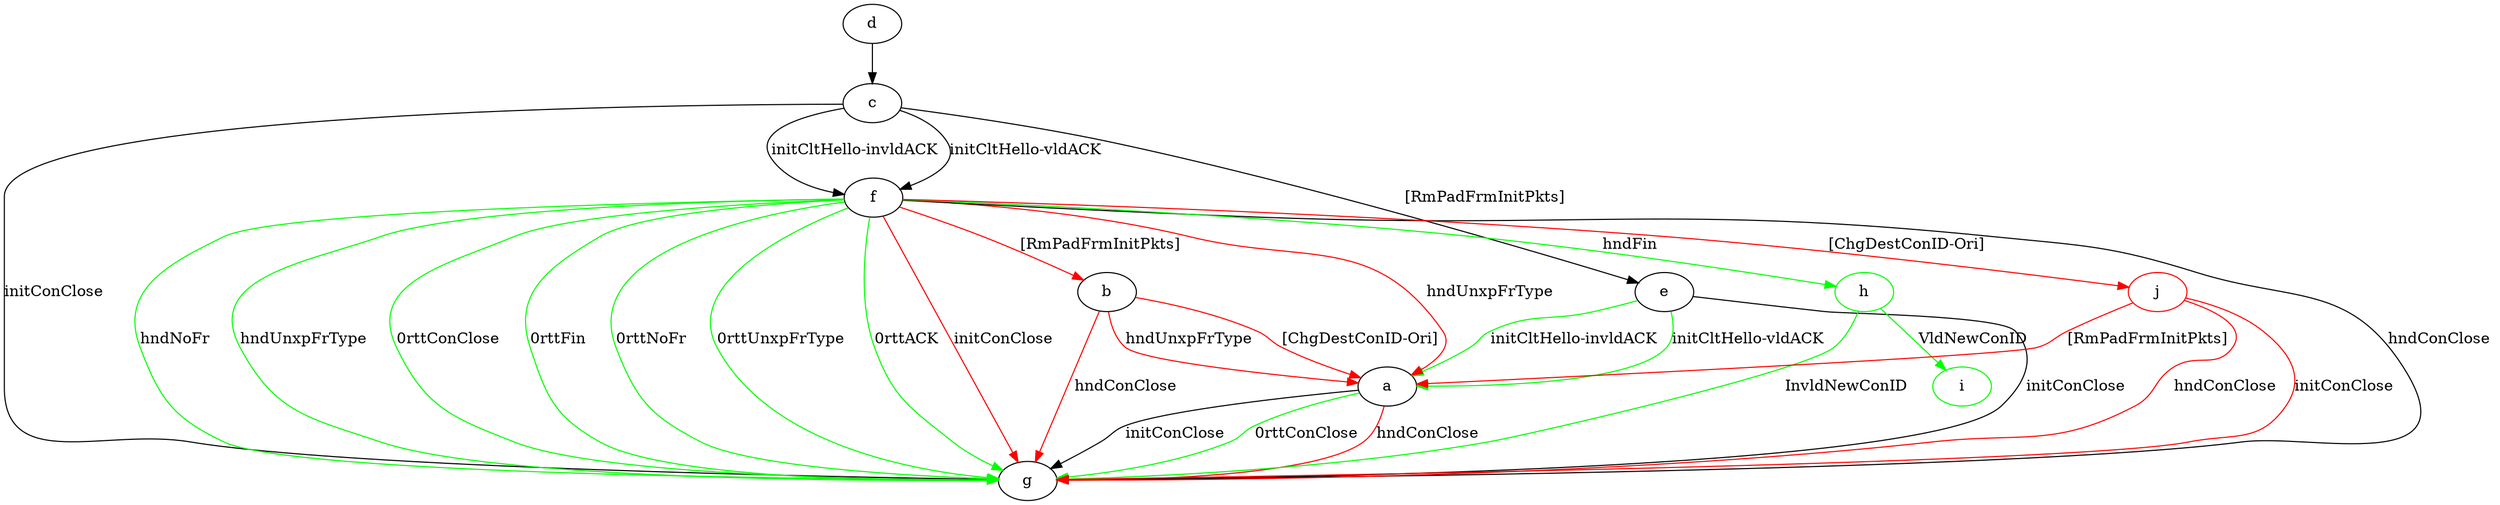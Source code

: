 digraph "" {
	a -> g	[key=0,
		label="initConClose "];
	a -> g	[key=1,
		color=green,
		label="0rttConClose "];
	a -> g	[key=2,
		color=red,
		label="hndConClose "];
	b -> a	[key=0,
		color=red,
		label="hndUnxpFrType "];
	b -> a	[key=1,
		color=red,
		label="[ChgDestConID-Ori] "];
	b -> g	[key=0,
		color=red,
		label="hndConClose "];
	c -> e	[key=0,
		label="[RmPadFrmInitPkts] "];
	c -> f	[key=0,
		label="initCltHello-vldACK "];
	c -> f	[key=1,
		label="initCltHello-invldACK "];
	c -> g	[key=0,
		label="initConClose "];
	d -> c	[key=0];
	e -> a	[key=0,
		color=green,
		label="initCltHello-vldACK "];
	e -> a	[key=1,
		color=green,
		label="initCltHello-invldACK "];
	e -> g	[key=0,
		label="initConClose "];
	f -> a	[key=0,
		color=red,
		label="hndUnxpFrType "];
	f -> b	[key=0,
		color=red,
		label="[RmPadFrmInitPkts] "];
	f -> g	[key=0,
		label="hndConClose "];
	f -> g	[key=1,
		color=green,
		label="hndNoFr "];
	f -> g	[key=2,
		color=green,
		label="hndUnxpFrType "];
	f -> g	[key=3,
		color=green,
		label="0rttConClose "];
	f -> g	[key=4,
		color=green,
		label="0rttFin "];
	f -> g	[key=5,
		color=green,
		label="0rttNoFr "];
	f -> g	[key=6,
		color=green,
		label="0rttUnxpFrType "];
	f -> g	[key=7,
		color=green,
		label="0rttACK "];
	f -> g	[key=8,
		color=red,
		label="initConClose "];
	h	[color=green];
	f -> h	[key=0,
		color=green,
		label="hndFin "];
	j	[color=red];
	f -> j	[key=0,
		color=red,
		label="[ChgDestConID-Ori] "];
	h -> g	[key=0,
		color=green,
		label="InvldNewConID "];
	i	[color=green];
	h -> i	[key=0,
		color=green,
		label="VldNewConID "];
	j -> a	[key=0,
		color=red,
		label="[RmPadFrmInitPkts] "];
	j -> g	[key=0,
		color=red,
		label="initConClose "];
	j -> g	[key=1,
		color=red,
		label="hndConClose "];
}
